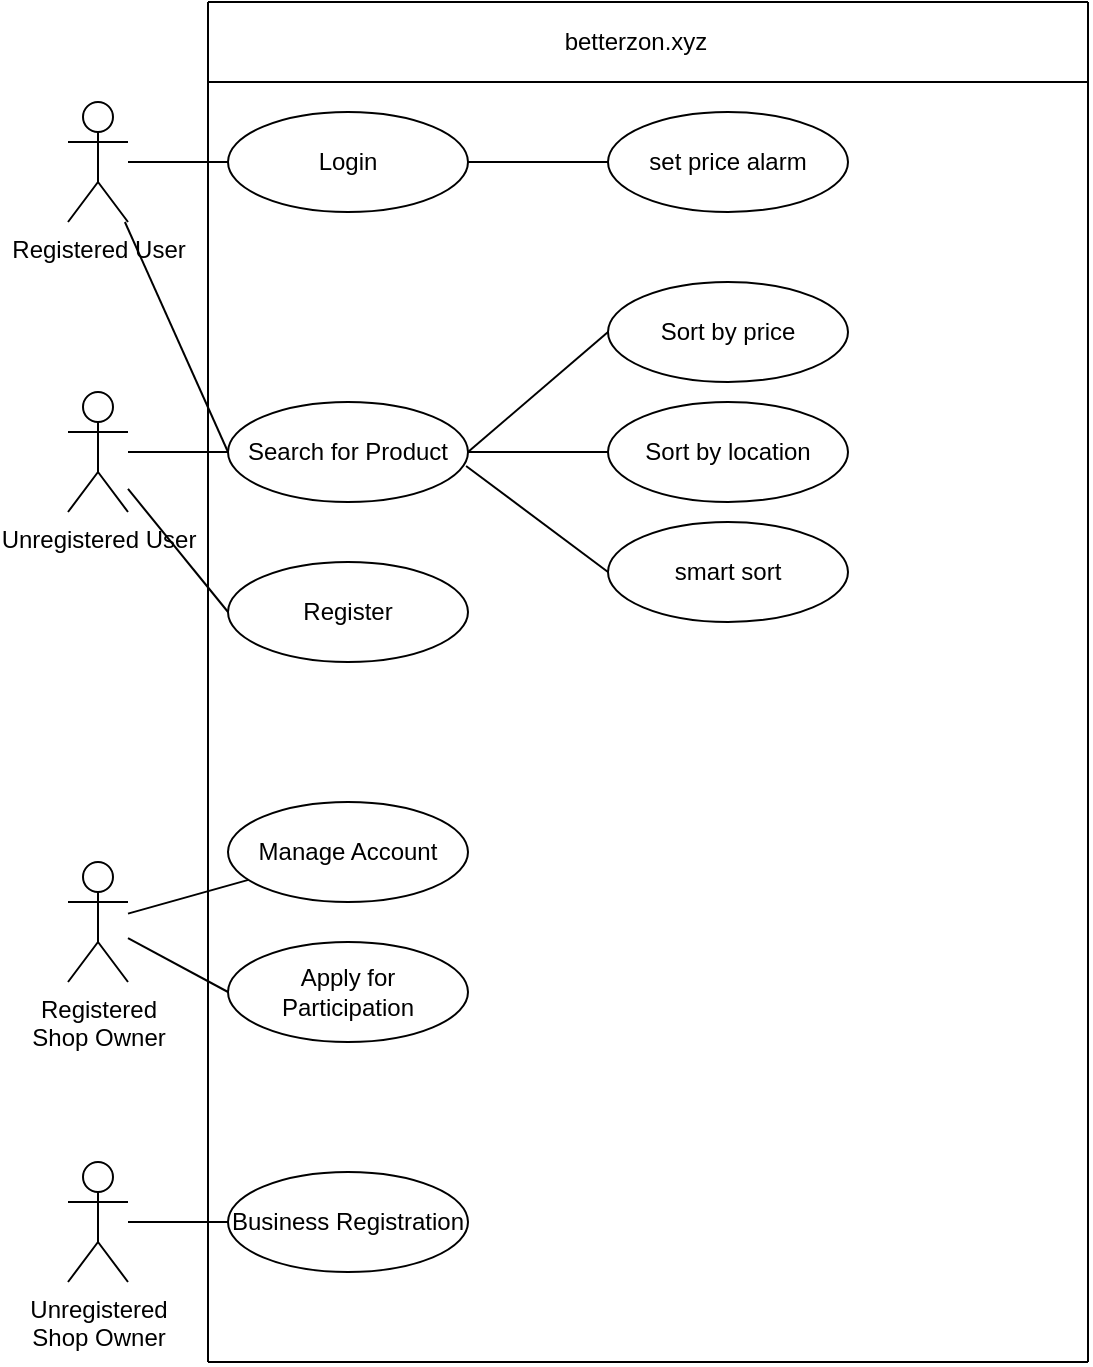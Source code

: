 <mxfile version="13.8.0" type="github">
  <diagram id="QFWcWedTnleHV76omDGD" name="Page-1">
    <mxGraphModel dx="780" dy="784" grid="1" gridSize="10" guides="1" tooltips="1" connect="1" arrows="1" fold="1" page="1" pageScale="1" pageWidth="827" pageHeight="1169" math="0" shadow="0">
      <root>
        <mxCell id="0" />
        <mxCell id="1" parent="0" />
        <mxCell id="zG22HQRfr113MJy_nXjD-1" value="Registered User" style="shape=umlActor;verticalLabelPosition=bottom;verticalAlign=top;html=1;" parent="1" vertex="1">
          <mxGeometry x="130" y="130" width="30" height="60" as="geometry" />
        </mxCell>
        <mxCell id="zG22HQRfr113MJy_nXjD-4" value="" style="endArrow=none;html=1;" parent="1" edge="1">
          <mxGeometry width="50" height="50" relative="1" as="geometry">
            <mxPoint x="200" y="80" as="sourcePoint" />
            <mxPoint x="640" y="80" as="targetPoint" />
          </mxGeometry>
        </mxCell>
        <mxCell id="zG22HQRfr113MJy_nXjD-5" value="" style="endArrow=none;html=1;" parent="1" edge="1">
          <mxGeometry width="50" height="50" relative="1" as="geometry">
            <mxPoint x="200" y="760" as="sourcePoint" />
            <mxPoint x="200" y="80" as="targetPoint" />
          </mxGeometry>
        </mxCell>
        <mxCell id="zG22HQRfr113MJy_nXjD-6" value="" style="endArrow=none;html=1;" parent="1" edge="1">
          <mxGeometry width="50" height="50" relative="1" as="geometry">
            <mxPoint x="640" y="760" as="sourcePoint" />
            <mxPoint x="640" y="80" as="targetPoint" />
          </mxGeometry>
        </mxCell>
        <mxCell id="zG22HQRfr113MJy_nXjD-7" value="" style="endArrow=none;html=1;" parent="1" edge="1">
          <mxGeometry width="50" height="50" relative="1" as="geometry">
            <mxPoint x="200" y="760" as="sourcePoint" />
            <mxPoint x="640" y="760" as="targetPoint" />
          </mxGeometry>
        </mxCell>
        <mxCell id="zG22HQRfr113MJy_nXjD-10" value="Search for Product" style="ellipse;whiteSpace=wrap;html=1;" parent="1" vertex="1">
          <mxGeometry x="210" y="280" width="120" height="50" as="geometry" />
        </mxCell>
        <mxCell id="zG22HQRfr113MJy_nXjD-11" value="" style="endArrow=none;html=1;" parent="1" edge="1">
          <mxGeometry width="50" height="50" relative="1" as="geometry">
            <mxPoint x="200" y="120" as="sourcePoint" />
            <mxPoint x="640" y="120" as="targetPoint" />
          </mxGeometry>
        </mxCell>
        <mxCell id="zG22HQRfr113MJy_nXjD-12" value="betterzon.xyz" style="text;html=1;strokeColor=none;fillColor=none;align=center;verticalAlign=middle;whiteSpace=wrap;rounded=0;" parent="1" vertex="1">
          <mxGeometry x="394" y="90" width="40" height="20" as="geometry" />
        </mxCell>
        <mxCell id="zG22HQRfr113MJy_nXjD-13" value="Unregistered User" style="shape=umlActor;verticalLabelPosition=bottom;verticalAlign=top;html=1;" parent="1" vertex="1">
          <mxGeometry x="130" y="275" width="30" height="60" as="geometry" />
        </mxCell>
        <mxCell id="zG22HQRfr113MJy_nXjD-17" value="Unregistered &lt;br&gt;Shop Owner" style="shape=umlActor;verticalLabelPosition=bottom;verticalAlign=top;html=1;outlineConnect=0;" parent="1" vertex="1">
          <mxGeometry x="130" y="660" width="30" height="60" as="geometry" />
        </mxCell>
        <mxCell id="zG22HQRfr113MJy_nXjD-19" value="Sort by price" style="ellipse;whiteSpace=wrap;html=1;" parent="1" vertex="1">
          <mxGeometry x="400" y="220" width="120" height="50" as="geometry" />
        </mxCell>
        <mxCell id="zG22HQRfr113MJy_nXjD-22" value="Sort by location" style="ellipse;whiteSpace=wrap;html=1;" parent="1" vertex="1">
          <mxGeometry x="400" y="280" width="120" height="50" as="geometry" />
        </mxCell>
        <mxCell id="zG22HQRfr113MJy_nXjD-23" value="smart sort" style="ellipse;whiteSpace=wrap;html=1;" parent="1" vertex="1">
          <mxGeometry x="400" y="340" width="120" height="50" as="geometry" />
        </mxCell>
        <mxCell id="zG22HQRfr113MJy_nXjD-25" value="Login" style="ellipse;whiteSpace=wrap;html=1;" parent="1" vertex="1">
          <mxGeometry x="210" y="135" width="120" height="50" as="geometry" />
        </mxCell>
        <mxCell id="zG22HQRfr113MJy_nXjD-27" value="Business Registration" style="ellipse;whiteSpace=wrap;html=1;" parent="1" vertex="1">
          <mxGeometry x="210" y="665" width="120" height="50" as="geometry" />
        </mxCell>
        <mxCell id="zG22HQRfr113MJy_nXjD-28" value="" style="endArrow=none;html=1;entryX=0;entryY=0.5;entryDx=0;entryDy=0;" parent="1" source="zG22HQRfr113MJy_nXjD-13" target="zG22HQRfr113MJy_nXjD-10" edge="1">
          <mxGeometry width="50" height="50" relative="1" as="geometry">
            <mxPoint x="540" y="530" as="sourcePoint" />
            <mxPoint x="590" y="480" as="targetPoint" />
          </mxGeometry>
        </mxCell>
        <mxCell id="zG22HQRfr113MJy_nXjD-29" value="" style="endArrow=none;html=1;entryX=0;entryY=0.5;entryDx=0;entryDy=0;" parent="1" source="zG22HQRfr113MJy_nXjD-1" target="zG22HQRfr113MJy_nXjD-25" edge="1">
          <mxGeometry width="50" height="50" relative="1" as="geometry">
            <mxPoint x="20" y="155" as="sourcePoint" />
            <mxPoint x="70" y="105" as="targetPoint" />
          </mxGeometry>
        </mxCell>
        <mxCell id="zG22HQRfr113MJy_nXjD-30" value="" style="endArrow=none;html=1;" parent="1" source="zG22HQRfr113MJy_nXjD-17" target="zG22HQRfr113MJy_nXjD-27" edge="1">
          <mxGeometry width="50" height="50" relative="1" as="geometry">
            <mxPoint x="540" y="435" as="sourcePoint" />
            <mxPoint x="590" y="385" as="targetPoint" />
          </mxGeometry>
        </mxCell>
        <mxCell id="zG22HQRfr113MJy_nXjD-31" value="" style="endArrow=none;html=1;exitX=1;exitY=0.5;exitDx=0;exitDy=0;entryX=0;entryY=0.5;entryDx=0;entryDy=0;" parent="1" source="zG22HQRfr113MJy_nXjD-10" target="zG22HQRfr113MJy_nXjD-19" edge="1">
          <mxGeometry width="50" height="50" relative="1" as="geometry">
            <mxPoint x="540" y="530" as="sourcePoint" />
            <mxPoint x="590" y="480" as="targetPoint" />
          </mxGeometry>
        </mxCell>
        <mxCell id="zG22HQRfr113MJy_nXjD-32" value="" style="endArrow=none;html=1;entryX=0;entryY=0.5;entryDx=0;entryDy=0;" parent="1" target="zG22HQRfr113MJy_nXjD-22" edge="1">
          <mxGeometry width="50" height="50" relative="1" as="geometry">
            <mxPoint x="330" y="305" as="sourcePoint" />
            <mxPoint x="170" y="370" as="targetPoint" />
          </mxGeometry>
        </mxCell>
        <mxCell id="zG22HQRfr113MJy_nXjD-33" value="" style="endArrow=none;html=1;exitX=0.992;exitY=0.64;exitDx=0;exitDy=0;exitPerimeter=0;entryX=0;entryY=0.5;entryDx=0;entryDy=0;" parent="1" source="zG22HQRfr113MJy_nXjD-10" target="zG22HQRfr113MJy_nXjD-23" edge="1">
          <mxGeometry width="50" height="50" relative="1" as="geometry">
            <mxPoint x="540" y="530" as="sourcePoint" />
            <mxPoint x="590" y="480" as="targetPoint" />
          </mxGeometry>
        </mxCell>
        <mxCell id="zG22HQRfr113MJy_nXjD-34" value="set price alarm" style="ellipse;whiteSpace=wrap;html=1;" parent="1" vertex="1">
          <mxGeometry x="400" y="135" width="120" height="50" as="geometry" />
        </mxCell>
        <mxCell id="zG22HQRfr113MJy_nXjD-35" value="" style="endArrow=none;html=1;entryX=0;entryY=0.5;entryDx=0;entryDy=0;" parent="1" source="zG22HQRfr113MJy_nXjD-25" target="zG22HQRfr113MJy_nXjD-34" edge="1">
          <mxGeometry width="50" height="50" relative="1" as="geometry">
            <mxPoint x="540" y="225" as="sourcePoint" />
            <mxPoint x="350" y="163" as="targetPoint" />
          </mxGeometry>
        </mxCell>
        <mxCell id="HbB2AJq1uTnI_qS1wT4K-1" value="Register" style="ellipse;whiteSpace=wrap;html=1;" vertex="1" parent="1">
          <mxGeometry x="210" y="360" width="120" height="50" as="geometry" />
        </mxCell>
        <mxCell id="HbB2AJq1uTnI_qS1wT4K-4" value="" style="endArrow=none;html=1;entryX=0;entryY=0.5;entryDx=0;entryDy=0;" edge="1" parent="1" source="zG22HQRfr113MJy_nXjD-13" target="HbB2AJq1uTnI_qS1wT4K-1">
          <mxGeometry width="50" height="50" relative="1" as="geometry">
            <mxPoint x="120" y="470" as="sourcePoint" />
            <mxPoint x="170" y="420" as="targetPoint" />
          </mxGeometry>
        </mxCell>
        <mxCell id="HbB2AJq1uTnI_qS1wT4K-6" value="" style="endArrow=none;html=1;entryX=0;entryY=0.5;entryDx=0;entryDy=0;" edge="1" parent="1" source="zG22HQRfr113MJy_nXjD-1" target="zG22HQRfr113MJy_nXjD-10">
          <mxGeometry width="50" height="50" relative="1" as="geometry">
            <mxPoint x="80" y="260" as="sourcePoint" />
            <mxPoint x="130" y="210" as="targetPoint" />
          </mxGeometry>
        </mxCell>
        <mxCell id="HbB2AJq1uTnI_qS1wT4K-9" value="Registered &lt;br&gt;Shop Owner" style="shape=umlActor;verticalLabelPosition=bottom;verticalAlign=top;html=1;outlineConnect=0;" vertex="1" parent="1">
          <mxGeometry x="130" y="510" width="30" height="60" as="geometry" />
        </mxCell>
        <mxCell id="HbB2AJq1uTnI_qS1wT4K-14" value="Manage Account" style="ellipse;whiteSpace=wrap;html=1;" vertex="1" parent="1">
          <mxGeometry x="210" y="480" width="120" height="50" as="geometry" />
        </mxCell>
        <mxCell id="HbB2AJq1uTnI_qS1wT4K-15" value="Apply for &lt;br&gt;Participation" style="ellipse;whiteSpace=wrap;html=1;" vertex="1" parent="1">
          <mxGeometry x="210" y="550" width="120" height="50" as="geometry" />
        </mxCell>
        <mxCell id="HbB2AJq1uTnI_qS1wT4K-16" value="" style="endArrow=none;html=1;" edge="1" parent="1" source="HbB2AJq1uTnI_qS1wT4K-9" target="HbB2AJq1uTnI_qS1wT4K-14">
          <mxGeometry width="50" height="50" relative="1" as="geometry">
            <mxPoint x="260" y="460" as="sourcePoint" />
            <mxPoint x="310" y="410" as="targetPoint" />
          </mxGeometry>
        </mxCell>
        <mxCell id="HbB2AJq1uTnI_qS1wT4K-17" value="" style="endArrow=none;html=1;entryX=0;entryY=0.5;entryDx=0;entryDy=0;" edge="1" parent="1" source="HbB2AJq1uTnI_qS1wT4K-9" target="HbB2AJq1uTnI_qS1wT4K-15">
          <mxGeometry width="50" height="50" relative="1" as="geometry">
            <mxPoint x="90" y="640" as="sourcePoint" />
            <mxPoint x="140" y="590" as="targetPoint" />
          </mxGeometry>
        </mxCell>
      </root>
    </mxGraphModel>
  </diagram>
</mxfile>
